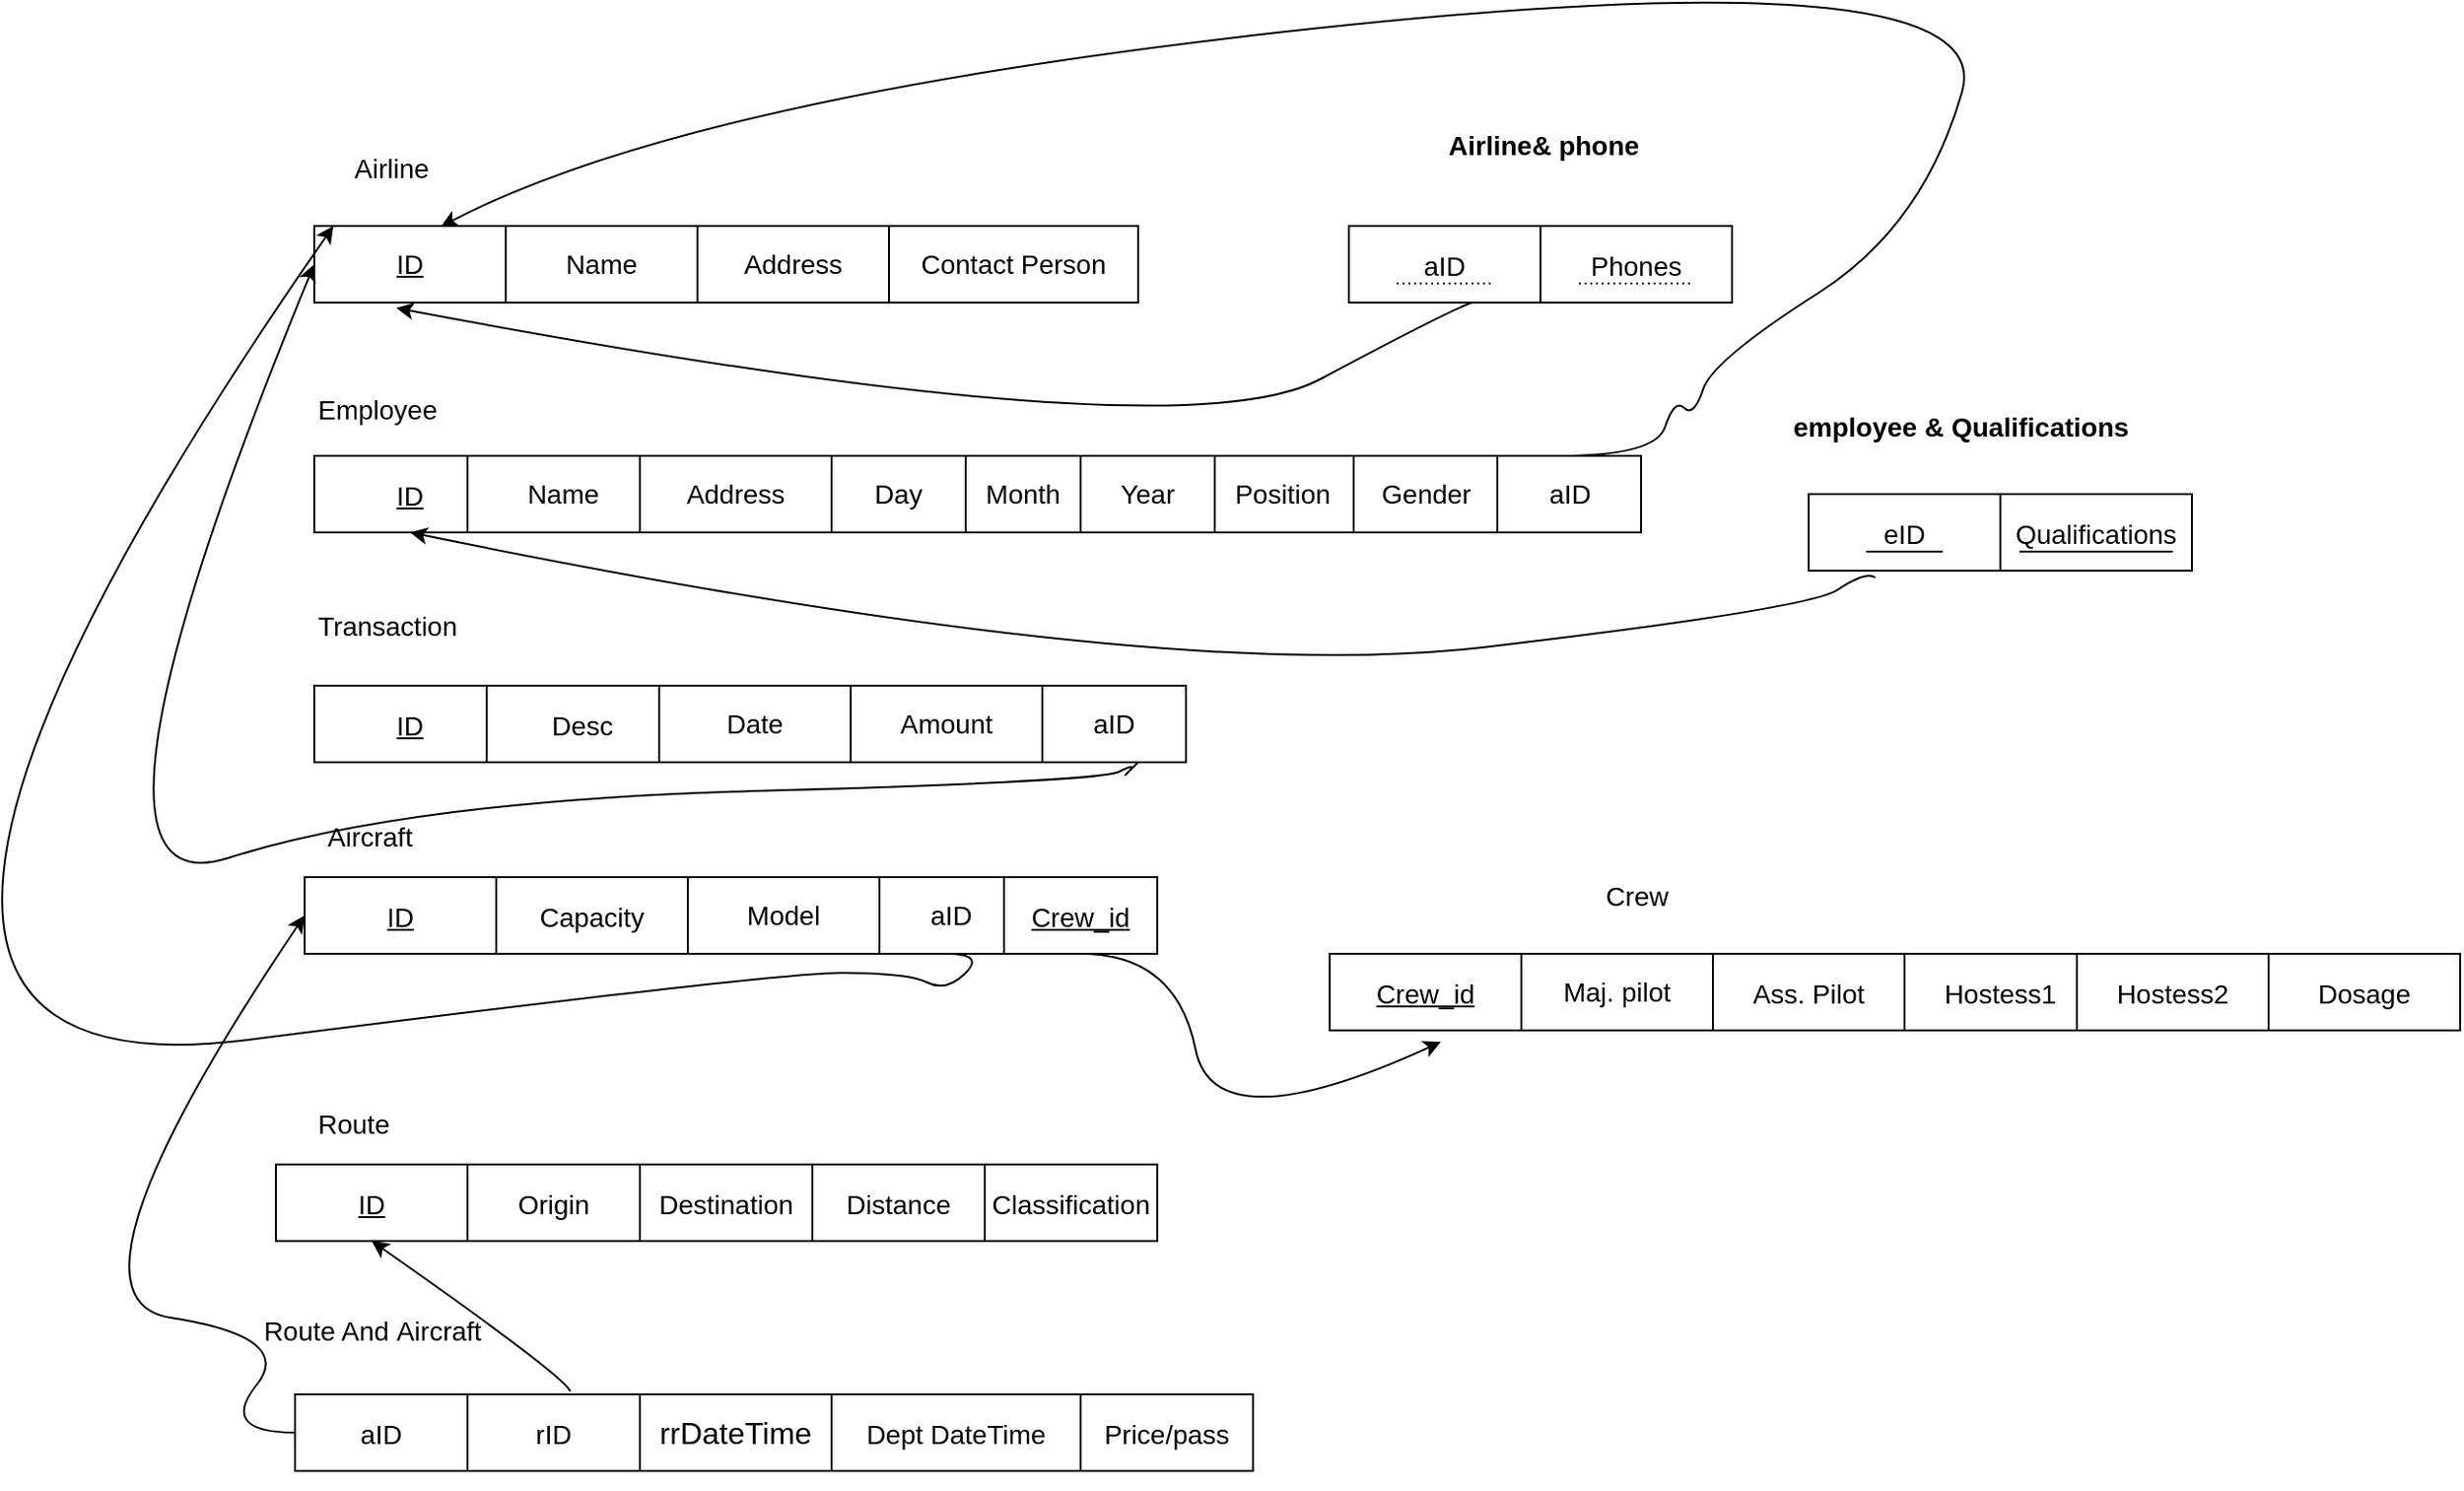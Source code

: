 <mxfile version="20.8.16" type="device"><diagram name="Page-1" id="y0kgNNAP3ZEWbkrMWOcd"><mxGraphModel dx="2126" dy="623" grid="1" gridSize="10" guides="1" tooltips="1" connect="1" arrows="1" fold="1" page="1" pageScale="1" pageWidth="850" pageHeight="1100" math="0" shadow="0"><root><mxCell id="0"/><mxCell id="1" parent="0"/><mxCell id="uzNK7wgx6z78Q-MzXT6q-1" value="&lt;p dir=&quot;RTL&quot; align=&quot;center&quot; class=&quot;MsoNormal&quot;&gt;Airline&lt;/p&gt;" style="text;html=1;align=center;verticalAlign=middle;resizable=0;points=[];autosize=1;strokeColor=none;fillColor=none;fontSize=14;" parent="1" vertex="1"><mxGeometry x="80" y="100" width="60" height="60" as="geometry"/></mxCell><mxCell id="uzNK7wgx6z78Q-MzXT6q-2" value="&lt;p dir=&quot;RTL&quot; class=&quot;MsoNormal&quot;&gt;&lt;u&gt;&lt;font style=&quot;font-size: 14px;&quot;&gt;ID&lt;/font&gt;&lt;/u&gt;&lt;/p&gt;" style="whiteSpace=wrap;html=1;align=center;" parent="1" vertex="1"><mxGeometry x="70" y="160" width="100" height="40" as="geometry"/></mxCell><mxCell id="uzNK7wgx6z78Q-MzXT6q-3" value="&lt;p dir=&quot;RTL&quot; class=&quot;MsoNormal&quot;&gt;Name&lt;/p&gt;" style="whiteSpace=wrap;html=1;align=center;fontSize=14;" parent="1" vertex="1"><mxGeometry x="170" y="160" width="100" height="40" as="geometry"/></mxCell><mxCell id="uzNK7wgx6z78Q-MzXT6q-4" value="&lt;p style=&quot;text-align:center&quot; dir=&quot;RTL&quot; align=&quot;center&quot; class=&quot;MsoNormal&quot;&gt;&lt;font style=&quot;font-size: 14px;&quot;&gt;Employee&lt;/font&gt;&lt;/p&gt;" style="text;whiteSpace=wrap;html=1;fontSize=18;" parent="1" vertex="1"><mxGeometry x="70" y="220" width="80" height="50" as="geometry"/></mxCell><mxCell id="uzNK7wgx6z78Q-MzXT6q-5" value="&lt;p style=&quot;direction: ltr; unicode-bidi: embed;&quot; align=&quot;center&quot; class=&quot;MsoNormal&quot;&gt;&lt;u&gt;&lt;font style=&quot;font-size: 14px;&quot;&gt;ID&lt;/font&gt;&lt;/u&gt;&lt;/p&gt;" style="whiteSpace=wrap;html=1;align=center;fontSize=18;" parent="1" vertex="1"><mxGeometry x="70" y="280" width="100" height="40" as="geometry"/></mxCell><mxCell id="uzNK7wgx6z78Q-MzXT6q-6" value="&lt;p style=&quot;direction: ltr; unicode-bidi: embed;&quot; align=&quot;center&quot; class=&quot;MsoNormal&quot;&gt;Name&lt;/p&gt;" style="whiteSpace=wrap;html=1;align=center;fontSize=14;" parent="1" vertex="1"><mxGeometry x="150" y="280" width="100" height="40" as="geometry"/></mxCell><mxCell id="uzNK7wgx6z78Q-MzXT6q-7" value="&lt;p style=&quot;text-align:center&quot; dir=&quot;RTL&quot; align=&quot;center&quot; class=&quot;MsoNormal&quot;&gt;Transaction&lt;/p&gt;" style="text;whiteSpace=wrap;html=1;fontSize=14;" parent="1" vertex="1"><mxGeometry x="70" y="340" width="90" height="50" as="geometry"/></mxCell><mxCell id="uzNK7wgx6z78Q-MzXT6q-8" value="&lt;p style=&quot;direction: ltr; unicode-bidi: embed;&quot; align=&quot;center&quot; class=&quot;MsoNormal&quot;&gt;&lt;u&gt;&lt;font style=&quot;font-size: 14px;&quot;&gt;ID&lt;/font&gt;&lt;/u&gt;&lt;/p&gt;" style="whiteSpace=wrap;html=1;align=center;fontSize=18;" parent="1" vertex="1"><mxGeometry x="70" y="400" width="100" height="40" as="geometry"/></mxCell><mxCell id="uzNK7wgx6z78Q-MzXT6q-9" value="&lt;p style=&quot;direction: ltr; unicode-bidi: embed;&quot; align=&quot;center&quot; class=&quot;MsoNormal&quot;&gt;&lt;font style=&quot;font-size: 14px;&quot;&gt;Desc&lt;/font&gt;&lt;br&gt;&lt;/p&gt;" style="whiteSpace=wrap;html=1;align=center;fontSize=18;" parent="1" vertex="1"><mxGeometry x="160" y="400" width="100" height="40" as="geometry"/></mxCell><mxCell id="uzNK7wgx6z78Q-MzXT6q-11" value="&lt;p style=&quot;direction: ltr; unicode-bidi: embed;&quot; align=&quot;center&quot; class=&quot;MsoNormal&quot;&gt;&lt;u&gt;&lt;font style=&quot;font-size: 14px;&quot;&gt;ID&lt;/font&gt;&lt;/u&gt;&lt;/p&gt;" style="whiteSpace=wrap;html=1;align=center;fontSize=18;" parent="1" vertex="1"><mxGeometry x="65" y="500" width="100" height="40" as="geometry"/></mxCell><mxCell id="uzNK7wgx6z78Q-MzXT6q-12" value="&lt;p dir=&quot;RTL&quot; align=&quot;center&quot; class=&quot;MsoNormal&quot;&gt;&lt;font style=&quot;font-size: 14px;&quot;&gt;Capacity&lt;/font&gt;&lt;/p&gt;" style="whiteSpace=wrap;html=1;align=center;fontSize=18;" parent="1" vertex="1"><mxGeometry x="165" y="500" width="100" height="40" as="geometry"/></mxCell><mxCell id="uzNK7wgx6z78Q-MzXT6q-13" value="&lt;p align=&quot;center&quot; class=&quot;MsoNormal&quot;&gt;&lt;br&gt;&lt;/p&gt;" style="text;whiteSpace=wrap;html=1;fontSize=14;" parent="1" vertex="1"><mxGeometry x="390" y="420" width="60" height="70" as="geometry"/></mxCell><mxCell id="uzNK7wgx6z78Q-MzXT6q-14" value="&lt;p dir=&quot;RTL&quot; class=&quot;MsoNormal&quot;&gt;Address&lt;/p&gt;" style="whiteSpace=wrap;html=1;align=center;fontSize=14;" parent="1" vertex="1"><mxGeometry x="270" y="160" width="100" height="40" as="geometry"/></mxCell><mxCell id="uzNK7wgx6z78Q-MzXT6q-15" value="&lt;font style=&quot;font-size: 14px;&quot;&gt;Origin&lt;/font&gt;" style="whiteSpace=wrap;html=1;align=center;fontSize=18;" parent="1" vertex="1"><mxGeometry x="150" y="650" width="90" height="40" as="geometry"/></mxCell><mxCell id="uzNK7wgx6z78Q-MzXT6q-16" value="&lt;p style=&quot;text-align:center&quot; dir=&quot;RTL&quot; align=&quot;center&quot; class=&quot;MsoNormal&quot;&gt;Route&lt;/p&gt;" style="text;whiteSpace=wrap;html=1;fontSize=14;" parent="1" vertex="1"><mxGeometry x="70" y="600" width="90" height="40" as="geometry"/></mxCell><mxCell id="uzNK7wgx6z78Q-MzXT6q-17" value="&lt;p dir=&quot;RTL&quot; class=&quot;MsoNormal&quot;&gt;&lt;u&gt;&lt;font style=&quot;font-size: 14px;&quot;&gt;ID&lt;/font&gt;&lt;/u&gt;&lt;br&gt;&lt;/p&gt;" style="whiteSpace=wrap;html=1;align=center;fontSize=18;" parent="1" vertex="1"><mxGeometry x="50" y="650" width="100" height="40" as="geometry"/></mxCell><mxCell id="uzNK7wgx6z78Q-MzXT6q-18" value="&lt;p dir=&quot;RTL&quot; class=&quot;MsoNormal&quot;&gt;&lt;br&gt;&lt;/p&gt;" style="text;whiteSpace=wrap;html=1;fontSize=14;" parent="1" vertex="1"><mxGeometry x="540" y="620" width="70" height="70" as="geometry"/></mxCell><mxCell id="uzNK7wgx6z78Q-MzXT6q-26" value="&lt;p style=&quot;text-align:left;direction:ltr;unicode-bidi:embed&quot; class=&quot;MsoNormal&quot;&gt;Contact Person&lt;/p&gt;" style="whiteSpace=wrap;html=1;align=center;fontSize=14;" parent="1" vertex="1"><mxGeometry x="370" y="160" width="130" height="40" as="geometry"/></mxCell><mxCell id="uzNK7wgx6z78Q-MzXT6q-29" value="&lt;b style=&quot;border-color: var(--border-color); text-align: -webkit-center;&quot;&gt;Airline&amp;amp;&amp;nbsp;&lt;/b&gt;&lt;b style=&quot;border-color: var(--border-color); font-size: 18px; text-align: center;&quot;&gt;&lt;font style=&quot;border-color: var(--border-color); font-size: 14px;&quot;&gt;phone&lt;/font&gt;&lt;/b&gt;" style="text;whiteSpace=wrap;html=1;fontSize=14;" parent="1" vertex="1"><mxGeometry x="660" y="100" width="170" height="50" as="geometry"/></mxCell><mxCell id="uzNK7wgx6z78Q-MzXT6q-30" value="&lt;p style=&quot;direction: ltr; unicode-bidi: embed;&quot; align=&quot;center&quot; class=&quot;MsoNormal&quot;&gt;&lt;font style=&quot;font-size: 14px;&quot;&gt;aID&lt;/font&gt;&lt;/p&gt;" style="whiteSpace=wrap;html=1;align=center;fontSize=18;" parent="1" vertex="1"><mxGeometry x="610" y="160" width="100" height="40" as="geometry"/></mxCell><mxCell id="uzNK7wgx6z78Q-MzXT6q-31" value="&lt;p dir=&quot;RTL&quot; class=&quot;MsoNormal&quot;&gt;&lt;font style=&quot;font-size: 14px;&quot;&gt;Phones&lt;/font&gt;&lt;/p&gt;" style="whiteSpace=wrap;html=1;align=center;fontSize=18;" parent="1" vertex="1"><mxGeometry x="710" y="160" width="100" height="40" as="geometry"/></mxCell><mxCell id="uzNK7wgx6z78Q-MzXT6q-40" value="Model" style="whiteSpace=wrap;html=1;align=center;fontSize=14;" parent="1" vertex="1"><mxGeometry x="265" y="500" width="100" height="40" as="geometry"/></mxCell><mxCell id="uzNK7wgx6z78Q-MzXT6q-44" value="Date" style="whiteSpace=wrap;html=1;align=center;fontSize=14;" parent="1" vertex="1"><mxGeometry x="250" y="400" width="100" height="40" as="geometry"/></mxCell><mxCell id="uzNK7wgx6z78Q-MzXT6q-47" value="&lt;p dir=&quot;RTL&quot; class=&quot;MsoNormal&quot;&gt;&lt;u&gt;&lt;font style=&quot;font-size: 14px;&quot;&gt;Crew_id&lt;/font&gt;&lt;/u&gt;&lt;/p&gt;" style="whiteSpace=wrap;html=1;align=center;fontSize=18;" parent="1" vertex="1"><mxGeometry x="600" y="540" width="100" height="40" as="geometry"/></mxCell><mxCell id="uzNK7wgx6z78Q-MzXT6q-48" value="&lt;p dir=&quot;RTL&quot; class=&quot;MsoNormal&quot;&gt;Maj. pilot&lt;/p&gt;" style="whiteSpace=wrap;html=1;align=center;fontSize=14;" parent="1" vertex="1"><mxGeometry x="700" y="540" width="100" height="40" as="geometry"/></mxCell><mxCell id="uzNK7wgx6z78Q-MzXT6q-49" value="&lt;p dir=&quot;RTL&quot; class=&quot;MsoNormal&quot;&gt;&lt;font style=&quot;font-size: 14px;&quot;&gt;Ass. Pilot&lt;/font&gt;&lt;/p&gt;" style="whiteSpace=wrap;html=1;align=center;fontSize=18;" parent="1" vertex="1"><mxGeometry x="800" y="540" width="100" height="40" as="geometry"/></mxCell><mxCell id="uzNK7wgx6z78Q-MzXT6q-50" value="&lt;p dir=&quot;RTL&quot; class=&quot;MsoNormal&quot;&gt;&lt;br&gt;&lt;/p&gt;" style="text;whiteSpace=wrap;html=1;fontSize=14;" parent="1" vertex="1"><mxGeometry x="910" y="470" width="60" height="70" as="geometry"/></mxCell><mxCell id="uzNK7wgx6z78Q-MzXT6q-51" value="&lt;p dir=&quot;RTL&quot; class=&quot;MsoNormal&quot;&gt;&lt;font style=&quot;font-size: 14px;&quot;&gt;Hostess1&lt;/font&gt;&lt;/p&gt;" style="whiteSpace=wrap;html=1;align=center;fontSize=18;" parent="1" vertex="1"><mxGeometry x="900" y="540" width="100" height="40" as="geometry"/></mxCell><mxCell id="uzNK7wgx6z78Q-MzXT6q-52" value="&lt;p dir=&quot;RTL&quot; class=&quot;MsoNormal&quot;&gt;&lt;font style=&quot;font-size: 14px;&quot;&gt;Hostess2&lt;/font&gt;&lt;/p&gt;" style="whiteSpace=wrap;html=1;align=center;fontSize=18;" parent="1" vertex="1"><mxGeometry x="990" y="540" width="100" height="40" as="geometry"/></mxCell><mxCell id="uzNK7wgx6z78Q-MzXT6q-53" value="&lt;p dir=&quot;RTL&quot; class=&quot;MsoNormal&quot;&gt;&lt;font style=&quot;font-size: 14px;&quot;&gt;Dosage&lt;/font&gt;&lt;u&gt;&lt;/u&gt;&lt;/p&gt;" style="whiteSpace=wrap;html=1;align=center;fontSize=18;" parent="1" vertex="1"><mxGeometry x="1090" y="540" width="100" height="40" as="geometry"/></mxCell><mxCell id="uzNK7wgx6z78Q-MzXT6q-61" value="&lt;p dir=&quot;RTL&quot; align=&quot;center&quot; class=&quot;MsoNormal&quot;&gt;Crew&lt;/p&gt;" style="text;html=1;align=center;verticalAlign=middle;resizable=0;points=[];autosize=1;strokeColor=none;fillColor=none;fontSize=14;" parent="1" vertex="1"><mxGeometry x="730" y="480" width="60" height="60" as="geometry"/></mxCell><mxCell id="uzNK7wgx6z78Q-MzXT6q-62" value="" style="endArrow=none;html=1;rounded=0;dashed=1;dashPattern=1 2;fontSize=14;" parent="1" edge="1"><mxGeometry relative="1" as="geometry"><mxPoint x="730" y="190" as="sourcePoint"/><mxPoint x="790" y="190" as="targetPoint"/></mxGeometry></mxCell><mxCell id="uzNK7wgx6z78Q-MzXT6q-64" value="" style="endArrow=none;html=1;rounded=0;dashed=1;dashPattern=1 2;fontSize=14;" parent="1" edge="1"><mxGeometry relative="1" as="geometry"><mxPoint x="635" y="190" as="sourcePoint"/><mxPoint x="685" y="190" as="targetPoint"/></mxGeometry></mxCell><mxCell id="uzNK7wgx6z78Q-MzXT6q-66" value="" style="curved=1;endArrow=classic;html=1;rounded=0;fontSize=14;entryX=0.428;entryY=1.07;entryDx=0;entryDy=0;entryPerimeter=0;" parent="1" target="uzNK7wgx6z78Q-MzXT6q-2" edge="1"><mxGeometry width="50" height="50" relative="1" as="geometry"><mxPoint x="660" y="200" as="sourcePoint"/><mxPoint x="710" y="150" as="targetPoint"/><Array as="points"><mxPoint x="680" y="200"/><mxPoint x="670" y="200"/><mxPoint x="520" y="280"/></Array></mxGeometry></mxCell><mxCell id="uzNK7wgx6z78Q-MzXT6q-67" value="&lt;p style=&quot;direction: ltr; unicode-bidi: embed;&quot; align=&quot;center&quot; class=&quot;MsoNormal&quot;&gt;Address&lt;br&gt;&lt;/p&gt;" style="whiteSpace=wrap;html=1;align=center;fontSize=14;" parent="1" vertex="1"><mxGeometry x="240" y="280" width="100" height="40" as="geometry"/></mxCell><mxCell id="uzNK7wgx6z78Q-MzXT6q-68" value="&lt;p style=&quot;direction: ltr; unicode-bidi: embed;&quot; align=&quot;center&quot; class=&quot;MsoNormal&quot;&gt;Day&lt;br&gt;&lt;/p&gt;" style="whiteSpace=wrap;html=1;align=center;fontSize=14;" parent="1" vertex="1"><mxGeometry x="340" y="280" width="70" height="40" as="geometry"/></mxCell><mxCell id="uzNK7wgx6z78Q-MzXT6q-69" value="&lt;p dir=&quot;RTL&quot; class=&quot;MsoNormal&quot;&gt;Position&lt;/p&gt;" style="whiteSpace=wrap;html=1;align=center;fontSize=14;" parent="1" vertex="1"><mxGeometry x="537.5" y="280" width="75" height="40" as="geometry"/></mxCell><mxCell id="uzNK7wgx6z78Q-MzXT6q-70" value="&lt;p style=&quot;direction: ltr; unicode-bidi: embed;&quot; align=&quot;center&quot; class=&quot;MsoNormal&quot;&gt;Year&lt;br&gt;&lt;/p&gt;" style="whiteSpace=wrap;html=1;align=center;fontSize=14;" parent="1" vertex="1"><mxGeometry x="470" y="280" width="70" height="40" as="geometry"/></mxCell><mxCell id="uzNK7wgx6z78Q-MzXT6q-71" value="&lt;p style=&quot;direction: ltr; unicode-bidi: embed;&quot; align=&quot;center&quot; class=&quot;MsoNormal&quot;&gt;Month&lt;br&gt;&lt;/p&gt;" style="whiteSpace=wrap;html=1;align=center;fontSize=14;" parent="1" vertex="1"><mxGeometry x="410" y="280" width="60" height="40" as="geometry"/></mxCell><mxCell id="uzNK7wgx6z78Q-MzXT6q-72" value="&lt;p style=&quot;text-align:center&quot; dir=&quot;RTL&quot; align=&quot;center&quot; class=&quot;MsoNormal&quot;&gt;&lt;br&gt;&lt;/p&gt;" style="text;whiteSpace=wrap;html=1;fontSize=14;" parent="1" vertex="1"><mxGeometry x="660" y="300" width="80" height="70" as="geometry"/></mxCell><mxCell id="uzNK7wgx6z78Q-MzXT6q-73" value="&lt;p dir=&quot;RTL&quot; class=&quot;MsoNormal&quot;&gt;Gender&lt;br&gt;&lt;/p&gt;" style="whiteSpace=wrap;html=1;align=center;fontSize=14;" parent="1" vertex="1"><mxGeometry x="612.5" y="280" width="75" height="40" as="geometry"/></mxCell><mxCell id="uzNK7wgx6z78Q-MzXT6q-74" value="&lt;p style=&quot;text-align:left&quot; dir=&quot;RTL&quot; align=&quot;right&quot; class=&quot;MsoNormal&quot;&gt;&lt;br&gt;&lt;/p&gt;" style="text;whiteSpace=wrap;html=1;fontSize=14;" parent="1" vertex="1"><mxGeometry x="530" y="380" width="120" height="70" as="geometry"/></mxCell><mxCell id="uzNK7wgx6z78Q-MzXT6q-75" value="&lt;b style=&quot;border-color: var(--border-color); text-align: -webkit-center;&quot;&gt;employee &amp;amp;&amp;nbsp;&lt;/b&gt;&lt;b&gt;Qualifications&lt;/b&gt;" style="text;whiteSpace=wrap;html=1;fontSize=14;" parent="1" vertex="1"><mxGeometry x="840" y="250" width="230" height="50" as="geometry"/></mxCell><mxCell id="uzNK7wgx6z78Q-MzXT6q-76" value="&lt;p style=&quot;direction: ltr; unicode-bidi: embed;&quot; align=&quot;center&quot; class=&quot;MsoNormal&quot;&gt;&lt;font style=&quot;font-size: 14px;&quot;&gt;eID&lt;/font&gt;&lt;/p&gt;" style="whiteSpace=wrap;html=1;align=center;fontSize=18;" parent="1" vertex="1"><mxGeometry x="850" y="300" width="100" height="40" as="geometry"/></mxCell><mxCell id="uzNK7wgx6z78Q-MzXT6q-77" value="&lt;p dir=&quot;RTL&quot; class=&quot;MsoNormal&quot;&gt;&lt;font style=&quot;font-size: 14px;&quot;&gt;Qualifications&lt;/font&gt;&lt;br&gt;&lt;/p&gt;" style="whiteSpace=wrap;html=1;align=center;fontSize=18;" parent="1" vertex="1"><mxGeometry x="950" y="300" width="100" height="40" as="geometry"/></mxCell><mxCell id="uzNK7wgx6z78Q-MzXT6q-80" value="" style="curved=1;endArrow=classic;html=1;rounded=0;fontSize=14;entryX=0.5;entryY=1;entryDx=0;entryDy=0;exitX=0.348;exitY=1.09;exitDx=0;exitDy=0;exitPerimeter=0;" parent="1" source="uzNK7wgx6z78Q-MzXT6q-76" target="uzNK7wgx6z78Q-MzXT6q-5" edge="1"><mxGeometry width="50" height="50" relative="1" as="geometry"><mxPoint x="880" y="360" as="sourcePoint"/><mxPoint x="880" y="290" as="targetPoint"/><Array as="points"><mxPoint x="880" y="340"/><mxPoint x="850" y="360"/><mxPoint x="510" y="400"/></Array></mxGeometry></mxCell><mxCell id="uzNK7wgx6z78Q-MzXT6q-81" value="&lt;p dir=&quot;RTL&quot; class=&quot;MsoNormal&quot;&gt;aID&lt;br&gt;&lt;/p&gt;" style="whiteSpace=wrap;html=1;align=center;fontSize=14;" parent="1" vertex="1"><mxGeometry x="687.5" y="280" width="75" height="40" as="geometry"/></mxCell><mxCell id="uzNK7wgx6z78Q-MzXT6q-82" value="" style="curved=1;endArrow=classic;html=1;rounded=0;fontSize=14;entryX=0.933;entryY=1.007;entryDx=0;entryDy=0;entryPerimeter=0;" parent="1" target="uzNK7wgx6z78Q-MzXT6q-1" edge="1"><mxGeometry width="50" height="50" relative="1" as="geometry"><mxPoint x="720" y="280" as="sourcePoint"/><mxPoint x="770" y="230" as="targetPoint"/><Array as="points"><mxPoint x="770" y="280"/><mxPoint x="780" y="250"/><mxPoint x="790" y="260"/><mxPoint x="800" y="230"/><mxPoint x="910" y="160"/><mxPoint x="950" y="20"/><mxPoint x="270" y="90"/></Array></mxGeometry></mxCell><mxCell id="uzNK7wgx6z78Q-MzXT6q-83" value="&lt;p dir=&quot;RTL&quot; class=&quot;MsoNormal&quot;&gt;Amount&lt;/p&gt;" style="whiteSpace=wrap;html=1;align=center;fontSize=14;" parent="1" vertex="1"><mxGeometry x="350" y="400" width="100" height="40" as="geometry"/></mxCell><mxCell id="uzNK7wgx6z78Q-MzXT6q-84" value="&lt;p dir=&quot;RTL&quot; class=&quot;MsoNormal&quot;&gt;aID&lt;br&gt;&lt;/p&gt;" style="whiteSpace=wrap;html=1;align=center;fontSize=14;" parent="1" vertex="1"><mxGeometry x="450" y="400" width="75" height="40" as="geometry"/></mxCell><mxCell id="uzNK7wgx6z78Q-MzXT6q-85" value="" style="curved=1;endArrow=classic;html=1;rounded=0;fontSize=14;entryX=0;entryY=0.5;entryDx=0;entryDy=0;" parent="1" target="uzNK7wgx6z78Q-MzXT6q-2" edge="1"><mxGeometry width="50" height="50" relative="1" as="geometry"><mxPoint x="500" y="440" as="sourcePoint"/><mxPoint x="570" y="370" as="targetPoint"/><Array as="points"><mxPoint x="490" y="450"/><mxPoint x="500" y="440"/><mxPoint x="480" y="450"/><mxPoint x="120" y="460"/><mxPoint x="-70" y="520"/></Array></mxGeometry></mxCell><mxCell id="uzNK7wgx6z78Q-MzXT6q-87" value="&lt;p style=&quot;text-align:center&quot; dir=&quot;RTL&quot; align=&quot;center&quot; class=&quot;MsoNormal&quot;&gt;&lt;span dir=&quot;LTR&quot;&gt;Aircraft&lt;/span&gt;&lt;/p&gt;" style="text;whiteSpace=wrap;html=1;fontSize=14;" parent="1" vertex="1"><mxGeometry x="75" y="450" width="80" height="70" as="geometry"/></mxCell><mxCell id="uzNK7wgx6z78Q-MzXT6q-88" value="&lt;p dir=&quot;RTL&quot; class=&quot;MsoNormal&quot;&gt;aID&lt;br&gt;&lt;/p&gt;" style="whiteSpace=wrap;html=1;align=center;fontSize=14;" parent="1" vertex="1"><mxGeometry x="365" y="500" width="75" height="40" as="geometry"/></mxCell><mxCell id="uzNK7wgx6z78Q-MzXT6q-89" value="" style="curved=1;endArrow=classic;html=1;rounded=0;fontSize=14;entryX=0;entryY=1;entryDx=0;entryDy=0;entryPerimeter=0;" parent="1" target="uzNK7wgx6z78Q-MzXT6q-1" edge="1"><mxGeometry width="50" height="50" relative="1" as="geometry"><mxPoint x="400" y="540" as="sourcePoint"/><mxPoint x="450" y="490" as="targetPoint"/><Array as="points"><mxPoint x="420" y="540"/><mxPoint x="400" y="560"/><mxPoint x="380" y="550"/><mxPoint x="310" y="550"/><mxPoint x="-240" y="620"/></Array></mxGeometry></mxCell><mxCell id="uzNK7wgx6z78Q-MzXT6q-90" value="&lt;p dir=&quot;RTL&quot; class=&quot;MsoNormal&quot;&gt;&lt;u&gt;&lt;font style=&quot;font-size: 14px;&quot;&gt;Crew_id&lt;/font&gt;&lt;/u&gt;&lt;/p&gt;" style="whiteSpace=wrap;html=1;align=center;fontSize=18;" parent="1" vertex="1"><mxGeometry x="430" y="500" width="80" height="40" as="geometry"/></mxCell><mxCell id="uzNK7wgx6z78Q-MzXT6q-91" value="" style="curved=1;endArrow=classic;html=1;rounded=0;fontSize=14;entryX=0.58;entryY=1.15;entryDx=0;entryDy=0;entryPerimeter=0;" parent="1" target="uzNK7wgx6z78Q-MzXT6q-47" edge="1"><mxGeometry width="50" height="50" relative="1" as="geometry"><mxPoint x="470" y="540" as="sourcePoint"/><mxPoint x="520" y="490" as="targetPoint"/><Array as="points"><mxPoint x="520" y="540"/><mxPoint x="540" y="640"/></Array></mxGeometry></mxCell><mxCell id="uzNK7wgx6z78Q-MzXT6q-93" value="&lt;font style=&quot;font-size: 14px;&quot;&gt;Destination&lt;/font&gt;" style="whiteSpace=wrap;html=1;align=center;fontSize=18;" parent="1" vertex="1"><mxGeometry x="240" y="650" width="90" height="40" as="geometry"/></mxCell><mxCell id="uzNK7wgx6z78Q-MzXT6q-94" value="&lt;font style=&quot;font-size: 14px;&quot;&gt;Distance&lt;/font&gt;" style="whiteSpace=wrap;html=1;align=center;fontSize=18;" parent="1" vertex="1"><mxGeometry x="330" y="650" width="90" height="40" as="geometry"/></mxCell><mxCell id="uzNK7wgx6z78Q-MzXT6q-95" value="&lt;font style=&quot;font-size: 14px;&quot;&gt;Classification&lt;/font&gt;" style="whiteSpace=wrap;html=1;align=center;fontSize=18;" parent="1" vertex="1"><mxGeometry x="420" y="650" width="90" height="40" as="geometry"/></mxCell><mxCell id="uzNK7wgx6z78Q-MzXT6q-96" value="Route And&amp;nbsp;Aircraft&lt;br&gt;&amp;nbsp;" style="text;html=1;align=center;verticalAlign=middle;resizable=0;points=[];autosize=1;strokeColor=none;fillColor=none;fontSize=14;" parent="1" vertex="1"><mxGeometry x="30" y="720" width="140" height="50" as="geometry"/></mxCell><mxCell id="uzNK7wgx6z78Q-MzXT6q-97" value="&lt;font style=&quot;font-size: 14px;&quot;&gt;rID&lt;/font&gt;" style="whiteSpace=wrap;html=1;align=center;fontSize=18;" parent="1" vertex="1"><mxGeometry x="150" y="770" width="90" height="40" as="geometry"/></mxCell><mxCell id="uzNK7wgx6z78Q-MzXT6q-99" value="&lt;p dir=&quot;RTL&quot; class=&quot;MsoNormal&quot;&gt;&lt;span dir=&quot;LTR&quot;&gt;&lt;font size=&quot;3&quot;&gt;rrDateTime&lt;/font&gt;&lt;/span&gt;&lt;/p&gt;" style="whiteSpace=wrap;html=1;align=center;fontSize=18;" parent="1" vertex="1"><mxGeometry x="240" y="770" width="100" height="40" as="geometry"/></mxCell><mxCell id="uzNK7wgx6z78Q-MzXT6q-100" value="&lt;p style=&quot;text-align:left;direction:ltr;unicode-bidi:embed&quot; class=&quot;MsoNormal&quot;&gt;&lt;font style=&quot;font-size: 14px;&quot;&gt;Dept DateTime&lt;/font&gt;&lt;/p&gt;" style="whiteSpace=wrap;html=1;align=center;fontSize=18;" parent="1" vertex="1"><mxGeometry x="340" y="770" width="130" height="40" as="geometry"/></mxCell><mxCell id="uzNK7wgx6z78Q-MzXT6q-101" value="&lt;p dir=&quot;RTL&quot; class=&quot;MsoNormal&quot;&gt;&lt;font style=&quot;font-size: 14px;&quot;&gt;Price/pass&lt;/font&gt;&lt;/p&gt;" style="whiteSpace=wrap;html=1;align=center;fontSize=18;" parent="1" vertex="1"><mxGeometry x="470" y="770" width="90" height="40" as="geometry"/></mxCell><mxCell id="uzNK7wgx6z78Q-MzXT6q-102" value="&lt;font style=&quot;font-size: 14px;&quot;&gt;aID&lt;/font&gt;" style="whiteSpace=wrap;html=1;align=center;fontSize=18;" parent="1" vertex="1"><mxGeometry x="60" y="770" width="90" height="40" as="geometry"/></mxCell><mxCell id="uzNK7wgx6z78Q-MzXT6q-106" value="" style="curved=1;endArrow=classic;html=1;rounded=0;fontSize=14;entryX=0;entryY=0.5;entryDx=0;entryDy=0;" parent="1" target="uzNK7wgx6z78Q-MzXT6q-11" edge="1"><mxGeometry width="50" height="50" relative="1" as="geometry"><mxPoint x="60" y="790" as="sourcePoint"/><mxPoint x="110" y="740" as="targetPoint"/><Array as="points"><mxPoint x="20" y="790"/><mxPoint x="60" y="740"/><mxPoint x="-70" y="720"/></Array></mxGeometry></mxCell><mxCell id="uzNK7wgx6z78Q-MzXT6q-107" value="" style="curved=1;endArrow=classic;html=1;rounded=0;fontSize=14;entryX=0.5;entryY=1;entryDx=0;entryDy=0;exitX=0.596;exitY=-0.04;exitDx=0;exitDy=0;exitPerimeter=0;" parent="1" source="uzNK7wgx6z78Q-MzXT6q-97" target="uzNK7wgx6z78Q-MzXT6q-17" edge="1"><mxGeometry width="50" height="50" relative="1" as="geometry"><mxPoint x="200" y="810" as="sourcePoint"/><mxPoint x="250" y="760" as="targetPoint"/><Array as="points"><mxPoint x="200" y="760"/></Array></mxGeometry></mxCell><mxCell id="1IgC4bKGe2vVv7fbjh68-3" value="" style="endArrow=none;html=1;rounded=0;" edge="1" parent="1"><mxGeometry relative="1" as="geometry"><mxPoint x="880" y="330" as="sourcePoint"/><mxPoint x="920" y="330" as="targetPoint"/></mxGeometry></mxCell><mxCell id="1IgC4bKGe2vVv7fbjh68-4" value="" style="endArrow=none;html=1;rounded=0;" edge="1" parent="1"><mxGeometry relative="1" as="geometry"><mxPoint x="960" y="330" as="sourcePoint"/><mxPoint x="1040" y="330" as="targetPoint"/></mxGeometry></mxCell></root></mxGraphModel></diagram></mxfile>